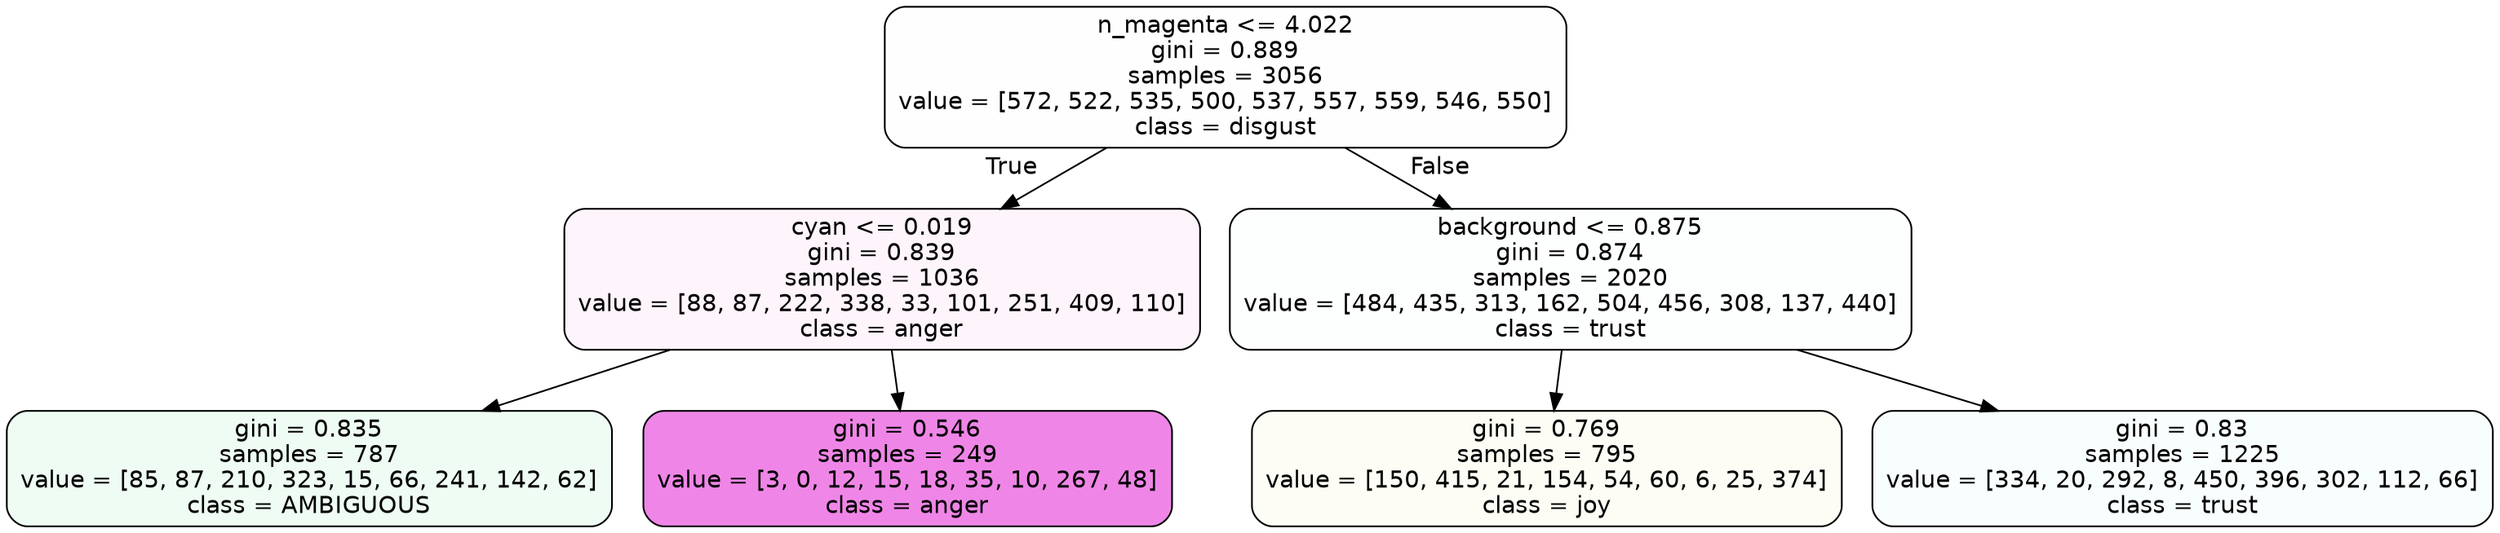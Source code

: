 digraph Tree {
node [shape=box, style="filled, rounded", color="black", fontname=helvetica] ;
edge [fontname=helvetica] ;
0 [label="n_magenta <= 4.022\ngini = 0.889\nsamples = 3056\nvalue = [572, 522, 535, 500, 537, 557, 559, 546, 550]\nclass = disgust", fillcolor="#e5813901"] ;
1 [label="cyan <= 0.019\ngini = 0.839\nsamples = 1036\nvalue = [88, 87, 222, 338, 33, 101, 251, 409, 110]\nclass = anger", fillcolor="#e539d70e"] ;
0 -> 1 [labeldistance=2.5, labelangle=45, headlabel="True"] ;
2 [label="gini = 0.835\nsamples = 787\nvalue = [85, 87, 210, 323, 15, 66, 241, 142, 62]\nclass = AMBIGUOUS", fillcolor="#39e58115"] ;
1 -> 2 ;
3 [label="gini = 0.546\nsamples = 249\nvalue = [3, 0, 12, 15, 18, 35, 10, 267, 48]\nclass = anger", fillcolor="#e539d79b"] ;
1 -> 3 ;
4 [label="background <= 0.875\ngini = 0.874\nsamples = 2020\nvalue = [484, 435, 313, 162, 504, 456, 308, 137, 440]\nclass = trust", fillcolor="#39d7e502"] ;
0 -> 4 [labeldistance=2.5, labelangle=-45, headlabel="False"] ;
5 [label="gini = 0.769\nsamples = 795\nvalue = [150, 415, 21, 154, 54, 60, 6, 25, 374]\nclass = joy", fillcolor="#d7e5390c"] ;
4 -> 5 ;
6 [label="gini = 0.83\nsamples = 1225\nvalue = [334, 20, 292, 8, 450, 396, 302, 112, 66]\nclass = trust", fillcolor="#39d7e509"] ;
4 -> 6 ;
}
